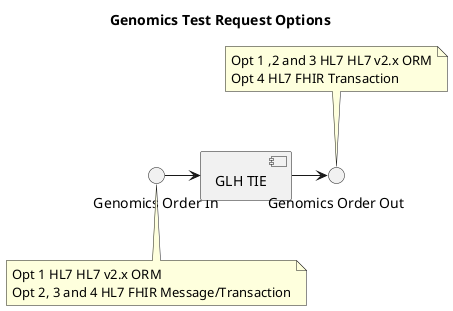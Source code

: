 @startuml

title "Genomics Test Request Options"

interface "Genomics Order In" as GenomicsOrderIn
component "GLH TIE" as GLHTIE
interface "Genomics Order Out" as GenomicsOrderOut

GenomicsOrderIn -r-> GLHTIE
GLHTIE -r-> GenomicsOrderOut

note bottom of GenomicsOrderIn
Opt 1 HL7 HL7 v2.x ORM
Opt 2, 3 and 4 HL7 FHIR Message/Transaction
end note


note top of GenomicsOrderOut
Opt 1 ,2 and 3 HL7 HL7 v2.x ORM
Opt 4 HL7 FHIR Transaction
end note

@enduml

